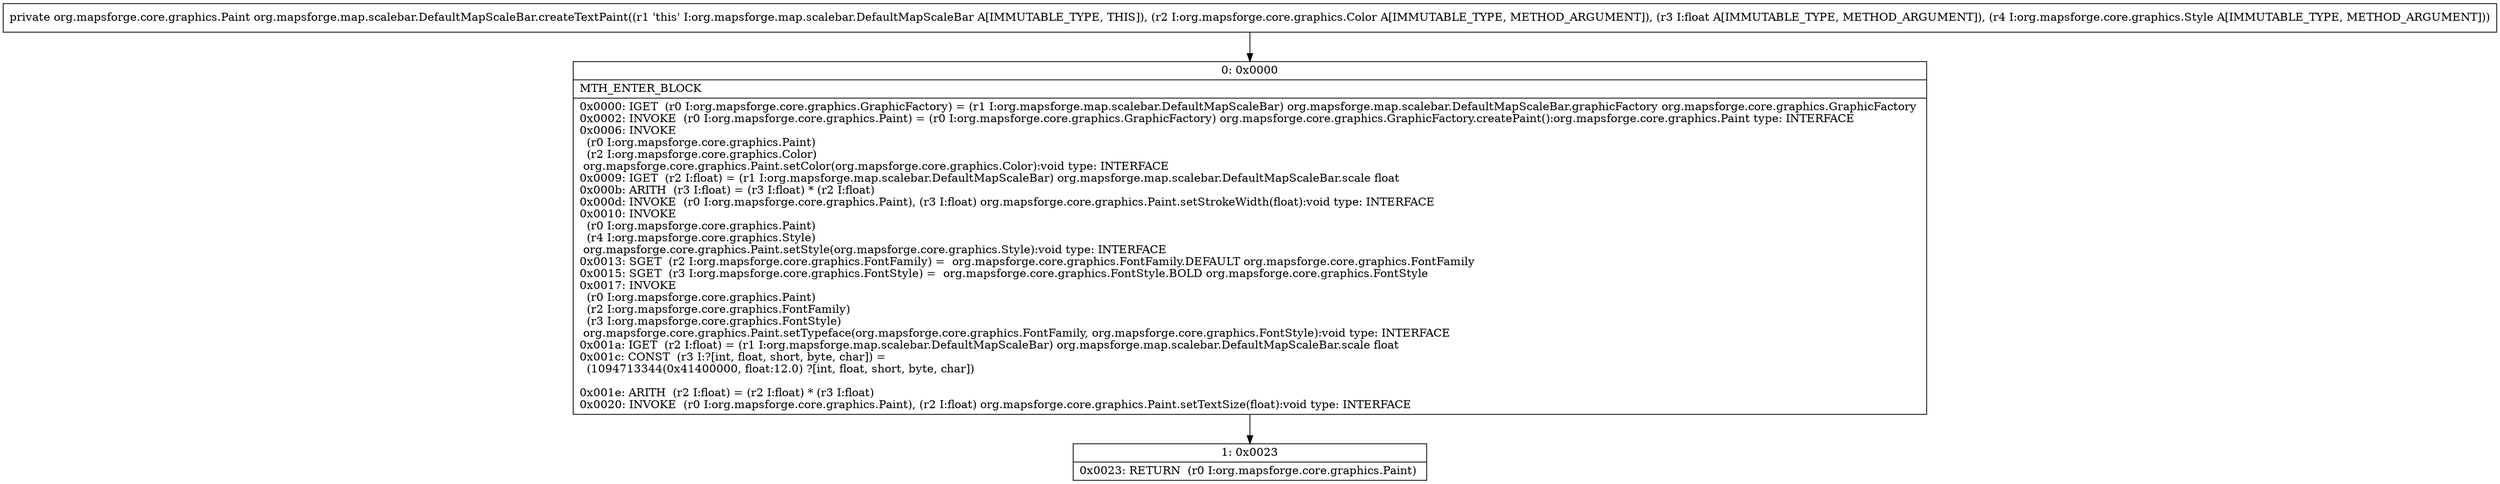 digraph "CFG fororg.mapsforge.map.scalebar.DefaultMapScaleBar.createTextPaint(Lorg\/mapsforge\/core\/graphics\/Color;FLorg\/mapsforge\/core\/graphics\/Style;)Lorg\/mapsforge\/core\/graphics\/Paint;" {
Node_0 [shape=record,label="{0\:\ 0x0000|MTH_ENTER_BLOCK\l|0x0000: IGET  (r0 I:org.mapsforge.core.graphics.GraphicFactory) = (r1 I:org.mapsforge.map.scalebar.DefaultMapScaleBar) org.mapsforge.map.scalebar.DefaultMapScaleBar.graphicFactory org.mapsforge.core.graphics.GraphicFactory \l0x0002: INVOKE  (r0 I:org.mapsforge.core.graphics.Paint) = (r0 I:org.mapsforge.core.graphics.GraphicFactory) org.mapsforge.core.graphics.GraphicFactory.createPaint():org.mapsforge.core.graphics.Paint type: INTERFACE \l0x0006: INVOKE  \l  (r0 I:org.mapsforge.core.graphics.Paint)\l  (r2 I:org.mapsforge.core.graphics.Color)\l org.mapsforge.core.graphics.Paint.setColor(org.mapsforge.core.graphics.Color):void type: INTERFACE \l0x0009: IGET  (r2 I:float) = (r1 I:org.mapsforge.map.scalebar.DefaultMapScaleBar) org.mapsforge.map.scalebar.DefaultMapScaleBar.scale float \l0x000b: ARITH  (r3 I:float) = (r3 I:float) * (r2 I:float) \l0x000d: INVOKE  (r0 I:org.mapsforge.core.graphics.Paint), (r3 I:float) org.mapsforge.core.graphics.Paint.setStrokeWidth(float):void type: INTERFACE \l0x0010: INVOKE  \l  (r0 I:org.mapsforge.core.graphics.Paint)\l  (r4 I:org.mapsforge.core.graphics.Style)\l org.mapsforge.core.graphics.Paint.setStyle(org.mapsforge.core.graphics.Style):void type: INTERFACE \l0x0013: SGET  (r2 I:org.mapsforge.core.graphics.FontFamily) =  org.mapsforge.core.graphics.FontFamily.DEFAULT org.mapsforge.core.graphics.FontFamily \l0x0015: SGET  (r3 I:org.mapsforge.core.graphics.FontStyle) =  org.mapsforge.core.graphics.FontStyle.BOLD org.mapsforge.core.graphics.FontStyle \l0x0017: INVOKE  \l  (r0 I:org.mapsforge.core.graphics.Paint)\l  (r2 I:org.mapsforge.core.graphics.FontFamily)\l  (r3 I:org.mapsforge.core.graphics.FontStyle)\l org.mapsforge.core.graphics.Paint.setTypeface(org.mapsforge.core.graphics.FontFamily, org.mapsforge.core.graphics.FontStyle):void type: INTERFACE \l0x001a: IGET  (r2 I:float) = (r1 I:org.mapsforge.map.scalebar.DefaultMapScaleBar) org.mapsforge.map.scalebar.DefaultMapScaleBar.scale float \l0x001c: CONST  (r3 I:?[int, float, short, byte, char]) = \l  (1094713344(0x41400000, float:12.0) ?[int, float, short, byte, char])\l \l0x001e: ARITH  (r2 I:float) = (r2 I:float) * (r3 I:float) \l0x0020: INVOKE  (r0 I:org.mapsforge.core.graphics.Paint), (r2 I:float) org.mapsforge.core.graphics.Paint.setTextSize(float):void type: INTERFACE \l}"];
Node_1 [shape=record,label="{1\:\ 0x0023|0x0023: RETURN  (r0 I:org.mapsforge.core.graphics.Paint) \l}"];
MethodNode[shape=record,label="{private org.mapsforge.core.graphics.Paint org.mapsforge.map.scalebar.DefaultMapScaleBar.createTextPaint((r1 'this' I:org.mapsforge.map.scalebar.DefaultMapScaleBar A[IMMUTABLE_TYPE, THIS]), (r2 I:org.mapsforge.core.graphics.Color A[IMMUTABLE_TYPE, METHOD_ARGUMENT]), (r3 I:float A[IMMUTABLE_TYPE, METHOD_ARGUMENT]), (r4 I:org.mapsforge.core.graphics.Style A[IMMUTABLE_TYPE, METHOD_ARGUMENT])) }"];
MethodNode -> Node_0;
Node_0 -> Node_1;
}

